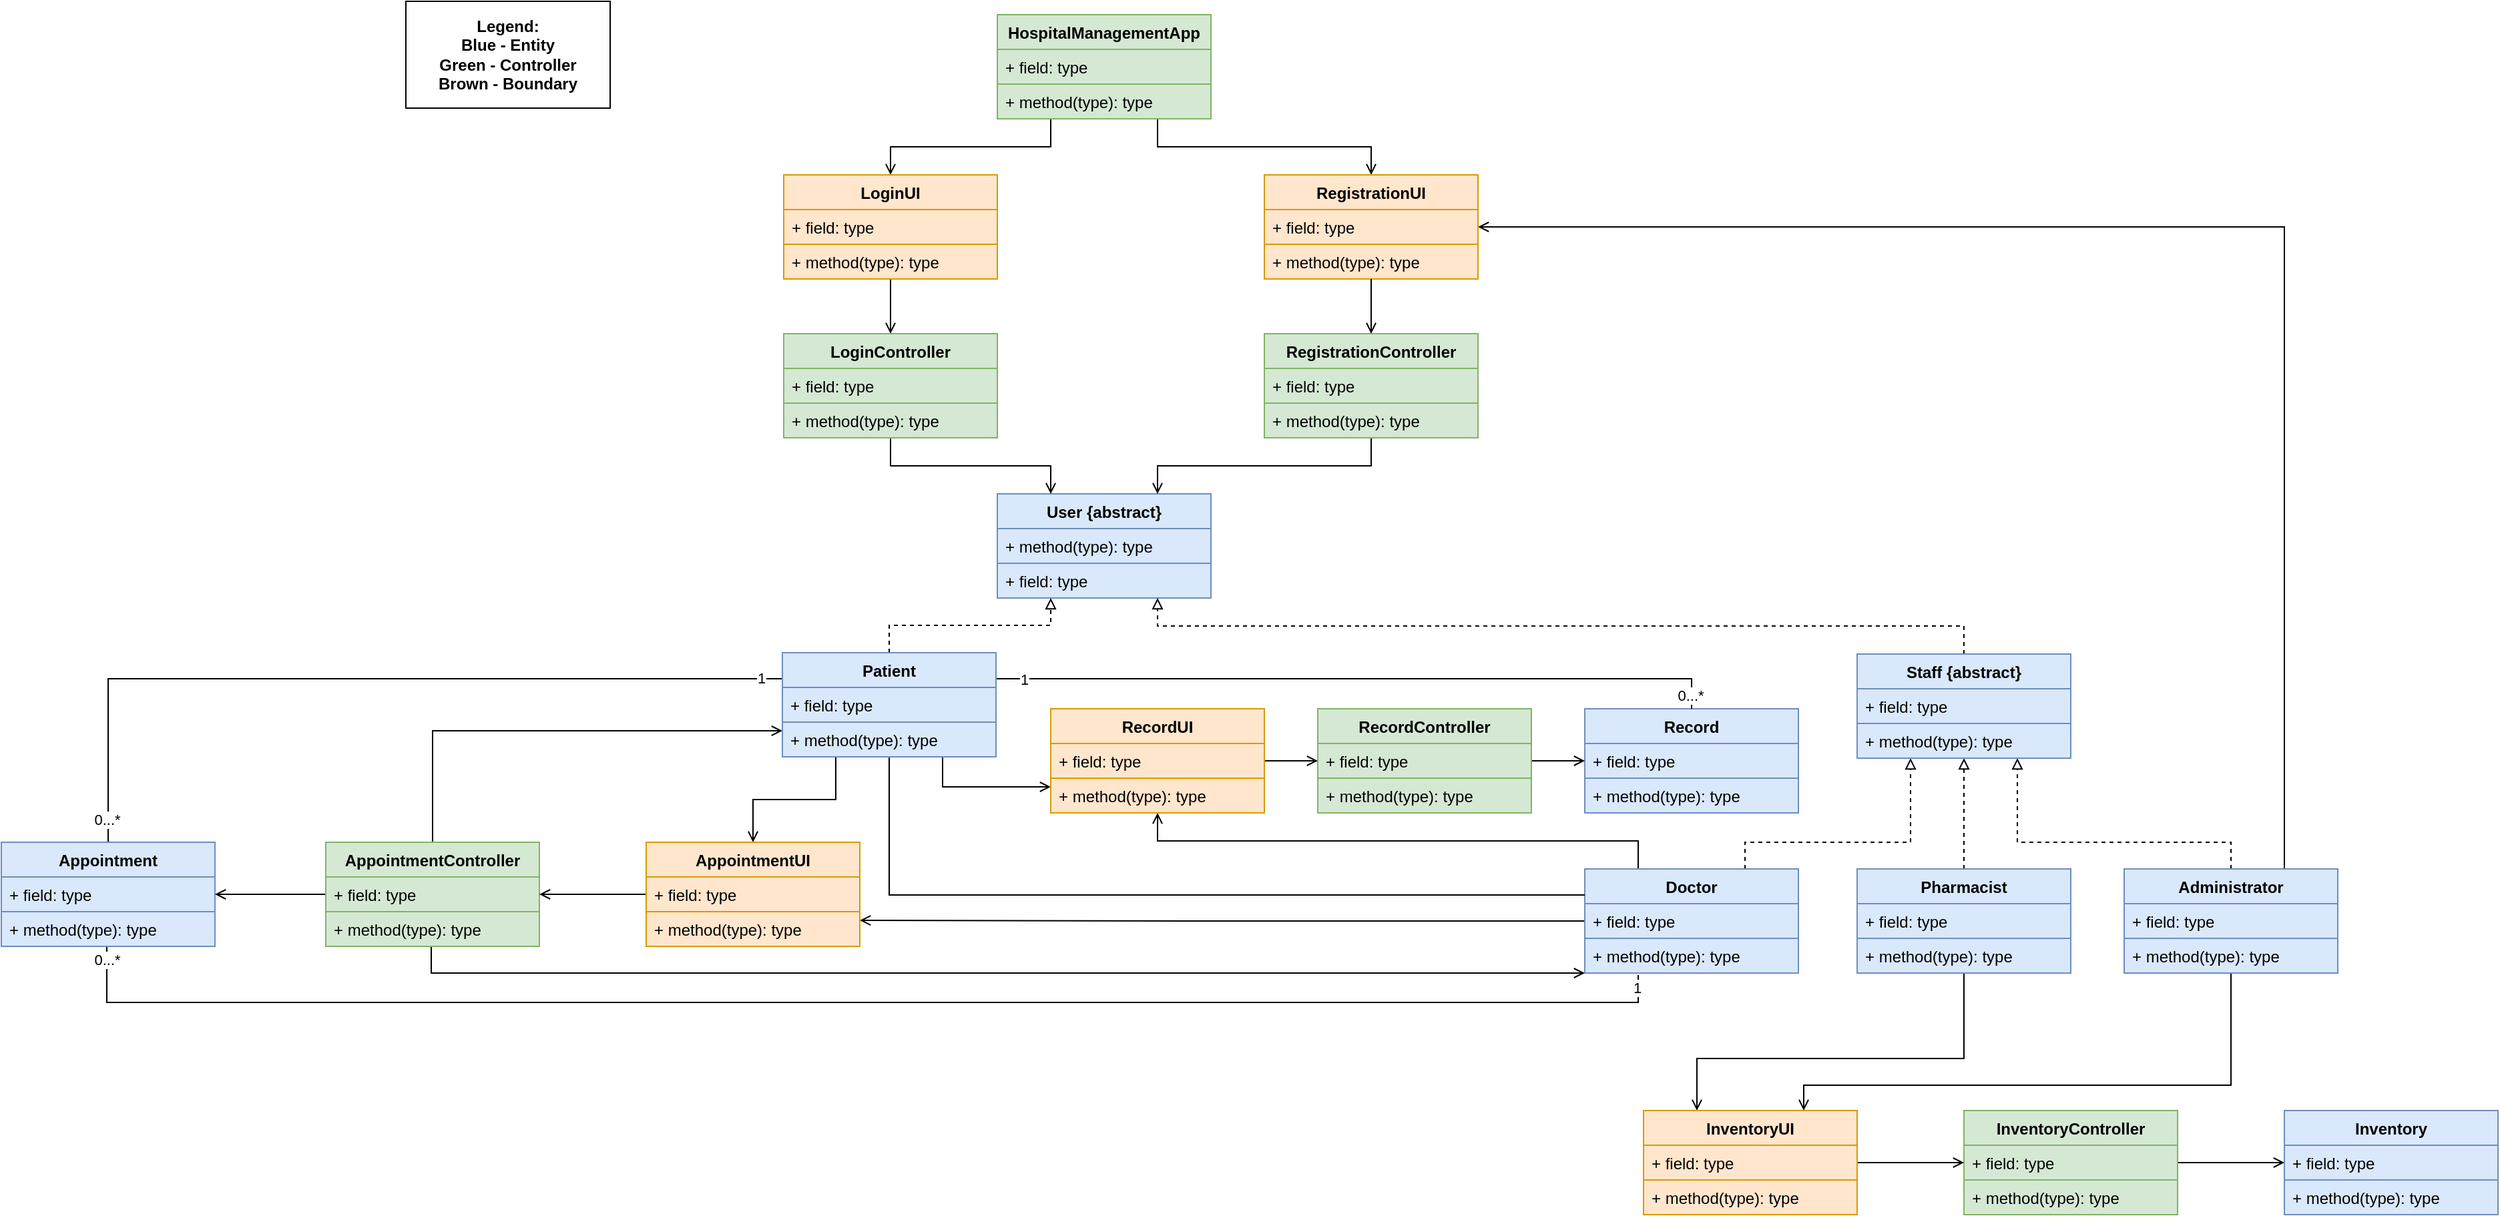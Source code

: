 <mxfile version="24.7.17">
  <diagram name="Jacob_ZuLiang" id="g8clPmLrbBmpjRzIRGoc">
    <mxGraphModel dx="2812" dy="1270" grid="1" gridSize="10" guides="1" tooltips="1" connect="1" arrows="1" fold="1" page="1" pageScale="1" pageWidth="827" pageHeight="1169" math="0" shadow="0">
      <root>
        <mxCell id="0" />
        <mxCell id="1" parent="0" />
        <mxCell id="_AJ4JiznD885puPa3CD7-1" value="Record" style="swimlane;fontStyle=1;align=center;verticalAlign=top;childLayout=stackLayout;horizontal=1;startSize=26;horizontalStack=0;resizeParent=1;resizeParentMax=0;resizeLast=0;collapsible=1;marginBottom=0;whiteSpace=wrap;html=1;fillColor=#dae8fc;strokeColor=#6c8ebf;" parent="1" vertex="1">
          <mxGeometry x="640" y="560" width="160" height="78" as="geometry">
            <mxRectangle x="370" y="590" width="100" height="30" as="alternateBounds" />
          </mxGeometry>
        </mxCell>
        <mxCell id="_AJ4JiznD885puPa3CD7-2" value="+ field: type" style="text;strokeColor=#6c8ebf;fillColor=#dae8fc;align=left;verticalAlign=top;spacingLeft=4;spacingRight=4;overflow=hidden;rotatable=0;points=[[0,0.5],[1,0.5]];portConstraint=eastwest;whiteSpace=wrap;html=1;" parent="_AJ4JiznD885puPa3CD7-1" vertex="1">
          <mxGeometry y="26" width="160" height="26" as="geometry" />
        </mxCell>
        <mxCell id="_AJ4JiznD885puPa3CD7-4" value="+ method(type): type" style="text;strokeColor=#6c8ebf;fillColor=#dae8fc;align=left;verticalAlign=top;spacingLeft=4;spacingRight=4;overflow=hidden;rotatable=0;points=[[0,0.5],[1,0.5]];portConstraint=eastwest;whiteSpace=wrap;html=1;" parent="_AJ4JiznD885puPa3CD7-1" vertex="1">
          <mxGeometry y="52" width="160" height="26" as="geometry" />
        </mxCell>
        <mxCell id="ik-wJn6FVRgoa1kRFcc4-1" value="User {abstract}" style="swimlane;fontStyle=1;align=center;verticalAlign=top;childLayout=stackLayout;horizontal=1;startSize=26;horizontalStack=0;resizeParent=1;resizeParentMax=0;resizeLast=0;collapsible=1;marginBottom=0;whiteSpace=wrap;html=1;fillColor=#dae8fc;strokeColor=#6c8ebf;" vertex="1" parent="1">
          <mxGeometry x="200" y="399" width="160" height="78" as="geometry">
            <mxRectangle x="370" y="590" width="100" height="30" as="alternateBounds" />
          </mxGeometry>
        </mxCell>
        <mxCell id="ik-wJn6FVRgoa1kRFcc4-4" value="+ method(type): type" style="text;strokeColor=#6c8ebf;fillColor=#dae8fc;align=left;verticalAlign=top;spacingLeft=4;spacingRight=4;overflow=hidden;rotatable=0;points=[[0,0.5],[1,0.5]];portConstraint=eastwest;whiteSpace=wrap;html=1;" vertex="1" parent="ik-wJn6FVRgoa1kRFcc4-1">
          <mxGeometry y="26" width="160" height="26" as="geometry" />
        </mxCell>
        <mxCell id="ik-wJn6FVRgoa1kRFcc4-2" value="+ field: type" style="text;strokeColor=#6c8ebf;fillColor=#dae8fc;align=left;verticalAlign=top;spacingLeft=4;spacingRight=4;overflow=hidden;rotatable=0;points=[[0,0.5],[1,0.5]];portConstraint=eastwest;whiteSpace=wrap;html=1;" vertex="1" parent="ik-wJn6FVRgoa1kRFcc4-1">
          <mxGeometry y="52" width="160" height="26" as="geometry" />
        </mxCell>
        <mxCell id="ik-wJn6FVRgoa1kRFcc4-87" style="edgeStyle=orthogonalEdgeStyle;rounded=0;orthogonalLoop=1;jettySize=auto;html=1;exitX=0.5;exitY=0;exitDx=0;exitDy=0;entryX=0;entryY=0.25;entryDx=0;entryDy=0;endArrow=none;endFill=0;" edge="1" parent="1" source="ik-wJn6FVRgoa1kRFcc4-5" target="ik-wJn6FVRgoa1kRFcc4-25">
          <mxGeometry relative="1" as="geometry" />
        </mxCell>
        <mxCell id="ik-wJn6FVRgoa1kRFcc4-122" value="0...*" style="edgeLabel;html=1;align=center;verticalAlign=middle;resizable=0;points=[];" vertex="1" connectable="0" parent="ik-wJn6FVRgoa1kRFcc4-87">
          <mxGeometry x="-0.944" y="1" relative="1" as="geometry">
            <mxPoint as="offset" />
          </mxGeometry>
        </mxCell>
        <mxCell id="ik-wJn6FVRgoa1kRFcc4-124" value="1" style="edgeLabel;html=1;align=center;verticalAlign=middle;resizable=0;points=[];" vertex="1" connectable="0" parent="ik-wJn6FVRgoa1kRFcc4-87">
          <mxGeometry x="0.947" y="1" relative="1" as="geometry">
            <mxPoint as="offset" />
          </mxGeometry>
        </mxCell>
        <mxCell id="ik-wJn6FVRgoa1kRFcc4-88" style="edgeStyle=orthogonalEdgeStyle;rounded=0;orthogonalLoop=1;jettySize=auto;html=1;exitX=0.5;exitY=1;exitDx=0;exitDy=0;entryX=0.25;entryY=1.058;entryDx=0;entryDy=0;endArrow=none;endFill=0;entryPerimeter=0;" edge="1" parent="1" source="ik-wJn6FVRgoa1kRFcc4-5" target="ik-wJn6FVRgoa1kRFcc4-20">
          <mxGeometry relative="1" as="geometry">
            <Array as="points">
              <mxPoint x="-467" y="780" />
              <mxPoint x="680" y="780" />
            </Array>
          </mxGeometry>
        </mxCell>
        <mxCell id="ik-wJn6FVRgoa1kRFcc4-128" value="1" style="edgeLabel;html=1;align=center;verticalAlign=middle;resizable=0;points=[];" vertex="1" connectable="0" parent="ik-wJn6FVRgoa1kRFcc4-88">
          <mxGeometry x="0.984" y="1" relative="1" as="geometry">
            <mxPoint as="offset" />
          </mxGeometry>
        </mxCell>
        <mxCell id="ik-wJn6FVRgoa1kRFcc4-129" value="0...*" style="edgeLabel;html=1;align=center;verticalAlign=middle;resizable=0;points=[];" vertex="1" connectable="0" parent="ik-wJn6FVRgoa1kRFcc4-88">
          <mxGeometry x="-0.983" relative="1" as="geometry">
            <mxPoint as="offset" />
          </mxGeometry>
        </mxCell>
        <mxCell id="ik-wJn6FVRgoa1kRFcc4-5" value="Appointment" style="swimlane;fontStyle=1;align=center;verticalAlign=top;childLayout=stackLayout;horizontal=1;startSize=26;horizontalStack=0;resizeParent=1;resizeParentMax=0;resizeLast=0;collapsible=1;marginBottom=0;whiteSpace=wrap;html=1;fillColor=#dae8fc;strokeColor=#6c8ebf;" vertex="1" parent="1">
          <mxGeometry x="-546" y="660" width="160" height="78" as="geometry">
            <mxRectangle x="370" y="590" width="100" height="30" as="alternateBounds" />
          </mxGeometry>
        </mxCell>
        <mxCell id="ik-wJn6FVRgoa1kRFcc4-6" value="+ field: type" style="text;strokeColor=#6c8ebf;fillColor=#dae8fc;align=left;verticalAlign=top;spacingLeft=4;spacingRight=4;overflow=hidden;rotatable=0;points=[[0,0.5],[1,0.5]];portConstraint=eastwest;whiteSpace=wrap;html=1;" vertex="1" parent="ik-wJn6FVRgoa1kRFcc4-5">
          <mxGeometry y="26" width="160" height="26" as="geometry" />
        </mxCell>
        <mxCell id="ik-wJn6FVRgoa1kRFcc4-8" value="+ method(type): type" style="text;strokeColor=#6c8ebf;fillColor=#dae8fc;align=left;verticalAlign=top;spacingLeft=4;spacingRight=4;overflow=hidden;rotatable=0;points=[[0,0.5],[1,0.5]];portConstraint=eastwest;whiteSpace=wrap;html=1;" vertex="1" parent="ik-wJn6FVRgoa1kRFcc4-5">
          <mxGeometry y="52" width="160" height="26" as="geometry" />
        </mxCell>
        <mxCell id="ik-wJn6FVRgoa1kRFcc4-49" style="edgeStyle=orthogonalEdgeStyle;rounded=0;orthogonalLoop=1;jettySize=auto;html=1;exitX=0.5;exitY=0;exitDx=0;exitDy=0;entryX=0.75;entryY=1;entryDx=0;entryDy=0;endArrow=block;endFill=0;dashed=1;" edge="1" parent="1" source="ik-wJn6FVRgoa1kRFcc4-9" target="ik-wJn6FVRgoa1kRFcc4-21">
          <mxGeometry relative="1" as="geometry">
            <Array as="points">
              <mxPoint x="1124" y="660" />
              <mxPoint x="964" y="660" />
            </Array>
          </mxGeometry>
        </mxCell>
        <mxCell id="ik-wJn6FVRgoa1kRFcc4-104" style="edgeStyle=orthogonalEdgeStyle;rounded=0;orthogonalLoop=1;jettySize=auto;html=1;exitX=0.5;exitY=1;exitDx=0;exitDy=0;entryX=0.75;entryY=0;entryDx=0;entryDy=0;endArrow=open;endFill=0;" edge="1" parent="1" source="ik-wJn6FVRgoa1kRFcc4-9" target="ik-wJn6FVRgoa1kRFcc4-97">
          <mxGeometry relative="1" as="geometry">
            <Array as="points">
              <mxPoint x="1124" y="842" />
              <mxPoint x="804" y="842" />
            </Array>
          </mxGeometry>
        </mxCell>
        <mxCell id="ik-wJn6FVRgoa1kRFcc4-134" style="edgeStyle=orthogonalEdgeStyle;rounded=0;orthogonalLoop=1;jettySize=auto;html=1;exitX=0.75;exitY=0;exitDx=0;exitDy=0;entryX=1;entryY=0.5;entryDx=0;entryDy=0;endArrow=open;endFill=0;" edge="1" parent="1" source="ik-wJn6FVRgoa1kRFcc4-9" target="ik-wJn6FVRgoa1kRFcc4-51">
          <mxGeometry relative="1" as="geometry" />
        </mxCell>
        <mxCell id="ik-wJn6FVRgoa1kRFcc4-9" value="Administrator" style="swimlane;fontStyle=1;align=center;verticalAlign=top;childLayout=stackLayout;horizontal=1;startSize=26;horizontalStack=0;resizeParent=1;resizeParentMax=0;resizeLast=0;collapsible=1;marginBottom=0;whiteSpace=wrap;html=1;fillColor=#dae8fc;strokeColor=#6c8ebf;" vertex="1" parent="1">
          <mxGeometry x="1044" y="680" width="160" height="78" as="geometry">
            <mxRectangle x="370" y="590" width="100" height="30" as="alternateBounds" />
          </mxGeometry>
        </mxCell>
        <mxCell id="ik-wJn6FVRgoa1kRFcc4-10" value="+ field: type" style="text;strokeColor=#6c8ebf;fillColor=#dae8fc;align=left;verticalAlign=top;spacingLeft=4;spacingRight=4;overflow=hidden;rotatable=0;points=[[0,0.5],[1,0.5]];portConstraint=eastwest;whiteSpace=wrap;html=1;" vertex="1" parent="ik-wJn6FVRgoa1kRFcc4-9">
          <mxGeometry y="26" width="160" height="26" as="geometry" />
        </mxCell>
        <mxCell id="ik-wJn6FVRgoa1kRFcc4-12" value="+ method(type): type" style="text;strokeColor=#6c8ebf;fillColor=#dae8fc;align=left;verticalAlign=top;spacingLeft=4;spacingRight=4;overflow=hidden;rotatable=0;points=[[0,0.5],[1,0.5]];portConstraint=eastwest;whiteSpace=wrap;html=1;" vertex="1" parent="ik-wJn6FVRgoa1kRFcc4-9">
          <mxGeometry y="52" width="160" height="26" as="geometry" />
        </mxCell>
        <mxCell id="ik-wJn6FVRgoa1kRFcc4-47" style="edgeStyle=orthogonalEdgeStyle;rounded=0;orthogonalLoop=1;jettySize=auto;html=1;entryX=0.5;entryY=1;entryDx=0;entryDy=0;endArrow=block;endFill=0;dashed=1;" edge="1" parent="1" source="ik-wJn6FVRgoa1kRFcc4-13" target="ik-wJn6FVRgoa1kRFcc4-21">
          <mxGeometry relative="1" as="geometry" />
        </mxCell>
        <mxCell id="ik-wJn6FVRgoa1kRFcc4-103" style="edgeStyle=orthogonalEdgeStyle;rounded=0;orthogonalLoop=1;jettySize=auto;html=1;exitX=0.5;exitY=1;exitDx=0;exitDy=0;entryX=0.25;entryY=0;entryDx=0;entryDy=0;endArrow=open;endFill=0;" edge="1" parent="1" source="ik-wJn6FVRgoa1kRFcc4-13" target="ik-wJn6FVRgoa1kRFcc4-97">
          <mxGeometry relative="1" as="geometry">
            <Array as="points">
              <mxPoint x="924" y="822" />
              <mxPoint x="724" y="822" />
            </Array>
          </mxGeometry>
        </mxCell>
        <mxCell id="ik-wJn6FVRgoa1kRFcc4-13" value="Pharmacist" style="swimlane;fontStyle=1;align=center;verticalAlign=top;childLayout=stackLayout;horizontal=1;startSize=26;horizontalStack=0;resizeParent=1;resizeParentMax=0;resizeLast=0;collapsible=1;marginBottom=0;whiteSpace=wrap;html=1;fillColor=#dae8fc;strokeColor=#6c8ebf;" vertex="1" parent="1">
          <mxGeometry x="844" y="680" width="160" height="78" as="geometry">
            <mxRectangle x="370" y="590" width="100" height="30" as="alternateBounds" />
          </mxGeometry>
        </mxCell>
        <mxCell id="ik-wJn6FVRgoa1kRFcc4-14" value="+ field: type" style="text;strokeColor=#6c8ebf;fillColor=#dae8fc;align=left;verticalAlign=top;spacingLeft=4;spacingRight=4;overflow=hidden;rotatable=0;points=[[0,0.5],[1,0.5]];portConstraint=eastwest;whiteSpace=wrap;html=1;" vertex="1" parent="ik-wJn6FVRgoa1kRFcc4-13">
          <mxGeometry y="26" width="160" height="26" as="geometry" />
        </mxCell>
        <mxCell id="ik-wJn6FVRgoa1kRFcc4-16" value="+ method(type): type" style="text;strokeColor=#6c8ebf;fillColor=#dae8fc;align=left;verticalAlign=top;spacingLeft=4;spacingRight=4;overflow=hidden;rotatable=0;points=[[0,0.5],[1,0.5]];portConstraint=eastwest;whiteSpace=wrap;html=1;" vertex="1" parent="ik-wJn6FVRgoa1kRFcc4-13">
          <mxGeometry y="52" width="160" height="26" as="geometry" />
        </mxCell>
        <mxCell id="ik-wJn6FVRgoa1kRFcc4-46" style="edgeStyle=orthogonalEdgeStyle;rounded=0;orthogonalLoop=1;jettySize=auto;html=1;exitX=0.75;exitY=0;exitDx=0;exitDy=0;entryX=0.25;entryY=1;entryDx=0;entryDy=0;endArrow=block;endFill=0;dashed=1;" edge="1" parent="1" source="ik-wJn6FVRgoa1kRFcc4-17" target="ik-wJn6FVRgoa1kRFcc4-21">
          <mxGeometry relative="1" as="geometry">
            <Array as="points">
              <mxPoint x="760" y="660" />
              <mxPoint x="884" y="660" />
            </Array>
          </mxGeometry>
        </mxCell>
        <mxCell id="ik-wJn6FVRgoa1kRFcc4-90" style="edgeStyle=orthogonalEdgeStyle;rounded=0;orthogonalLoop=1;jettySize=auto;html=1;exitX=0;exitY=0.5;exitDx=0;exitDy=0;entryX=1;entryY=0.75;entryDx=0;entryDy=0;endArrow=open;endFill=0;" edge="1" parent="1" source="ik-wJn6FVRgoa1kRFcc4-17" target="ik-wJn6FVRgoa1kRFcc4-82">
          <mxGeometry relative="1" as="geometry" />
        </mxCell>
        <mxCell id="ik-wJn6FVRgoa1kRFcc4-116" style="edgeStyle=orthogonalEdgeStyle;rounded=0;orthogonalLoop=1;jettySize=auto;html=1;exitX=0.25;exitY=0;exitDx=0;exitDy=0;entryX=0.5;entryY=1;entryDx=0;entryDy=0;endArrow=open;endFill=0;" edge="1" parent="1" source="ik-wJn6FVRgoa1kRFcc4-17" target="ik-wJn6FVRgoa1kRFcc4-109">
          <mxGeometry relative="1" as="geometry" />
        </mxCell>
        <mxCell id="ik-wJn6FVRgoa1kRFcc4-17" value="Doctor" style="swimlane;fontStyle=1;align=center;verticalAlign=top;childLayout=stackLayout;horizontal=1;startSize=26;horizontalStack=0;resizeParent=1;resizeParentMax=0;resizeLast=0;collapsible=1;marginBottom=0;whiteSpace=wrap;html=1;fillColor=#dae8fc;strokeColor=#6c8ebf;" vertex="1" parent="1">
          <mxGeometry x="640" y="680" width="160" height="78" as="geometry">
            <mxRectangle x="370" y="590" width="100" height="30" as="alternateBounds" />
          </mxGeometry>
        </mxCell>
        <mxCell id="ik-wJn6FVRgoa1kRFcc4-18" value="+ field: type" style="text;strokeColor=#6c8ebf;fillColor=#dae8fc;align=left;verticalAlign=top;spacingLeft=4;spacingRight=4;overflow=hidden;rotatable=0;points=[[0,0.5],[1,0.5]];portConstraint=eastwest;whiteSpace=wrap;html=1;" vertex="1" parent="ik-wJn6FVRgoa1kRFcc4-17">
          <mxGeometry y="26" width="160" height="26" as="geometry" />
        </mxCell>
        <mxCell id="ik-wJn6FVRgoa1kRFcc4-20" value="+ method(type): type" style="text;strokeColor=#6c8ebf;fillColor=#dae8fc;align=left;verticalAlign=top;spacingLeft=4;spacingRight=4;overflow=hidden;rotatable=0;points=[[0,0.5],[1,0.5]];portConstraint=eastwest;whiteSpace=wrap;html=1;" vertex="1" parent="ik-wJn6FVRgoa1kRFcc4-17">
          <mxGeometry y="52" width="160" height="26" as="geometry" />
        </mxCell>
        <mxCell id="ik-wJn6FVRgoa1kRFcc4-45" style="edgeStyle=orthogonalEdgeStyle;rounded=0;orthogonalLoop=1;jettySize=auto;html=1;exitX=0.5;exitY=0;exitDx=0;exitDy=0;entryX=0.75;entryY=1;entryDx=0;entryDy=0;endArrow=block;endFill=0;dashed=1;" edge="1" parent="1" source="ik-wJn6FVRgoa1kRFcc4-21" target="ik-wJn6FVRgoa1kRFcc4-1">
          <mxGeometry relative="1" as="geometry" />
        </mxCell>
        <mxCell id="ik-wJn6FVRgoa1kRFcc4-21" value="Staff {abstract}" style="swimlane;fontStyle=1;align=center;verticalAlign=top;childLayout=stackLayout;horizontal=1;startSize=26;horizontalStack=0;resizeParent=1;resizeParentMax=0;resizeLast=0;collapsible=1;marginBottom=0;whiteSpace=wrap;html=1;fillColor=#dae8fc;strokeColor=#6c8ebf;" vertex="1" parent="1">
          <mxGeometry x="844" y="519" width="160" height="78" as="geometry">
            <mxRectangle x="370" y="590" width="100" height="30" as="alternateBounds" />
          </mxGeometry>
        </mxCell>
        <mxCell id="ik-wJn6FVRgoa1kRFcc4-22" value="+ field: type" style="text;strokeColor=#6c8ebf;fillColor=#dae8fc;align=left;verticalAlign=top;spacingLeft=4;spacingRight=4;overflow=hidden;rotatable=0;points=[[0,0.5],[1,0.5]];portConstraint=eastwest;whiteSpace=wrap;html=1;" vertex="1" parent="ik-wJn6FVRgoa1kRFcc4-21">
          <mxGeometry y="26" width="160" height="26" as="geometry" />
        </mxCell>
        <mxCell id="ik-wJn6FVRgoa1kRFcc4-24" value="+ method(type): type" style="text;strokeColor=#6c8ebf;fillColor=#dae8fc;align=left;verticalAlign=top;spacingLeft=4;spacingRight=4;overflow=hidden;rotatable=0;points=[[0,0.5],[1,0.5]];portConstraint=eastwest;whiteSpace=wrap;html=1;" vertex="1" parent="ik-wJn6FVRgoa1kRFcc4-21">
          <mxGeometry y="52" width="160" height="26" as="geometry" />
        </mxCell>
        <mxCell id="ik-wJn6FVRgoa1kRFcc4-44" style="edgeStyle=orthogonalEdgeStyle;rounded=0;orthogonalLoop=1;jettySize=auto;html=1;exitX=0.5;exitY=0;exitDx=0;exitDy=0;entryX=0.25;entryY=1;entryDx=0;entryDy=0;endArrow=block;endFill=0;dashed=1;" edge="1" parent="1" source="ik-wJn6FVRgoa1kRFcc4-25" target="ik-wJn6FVRgoa1kRFcc4-1">
          <mxGeometry relative="1" as="geometry" />
        </mxCell>
        <mxCell id="ik-wJn6FVRgoa1kRFcc4-89" style="edgeStyle=orthogonalEdgeStyle;rounded=0;orthogonalLoop=1;jettySize=auto;html=1;exitX=0.25;exitY=1;exitDx=0;exitDy=0;entryX=0.5;entryY=0;entryDx=0;entryDy=0;endArrow=open;endFill=0;" edge="1" parent="1" source="ik-wJn6FVRgoa1kRFcc4-25" target="ik-wJn6FVRgoa1kRFcc4-82">
          <mxGeometry relative="1" as="geometry" />
        </mxCell>
        <mxCell id="ik-wJn6FVRgoa1kRFcc4-114" style="edgeStyle=orthogonalEdgeStyle;rounded=0;orthogonalLoop=1;jettySize=auto;html=1;entryX=0;entryY=0.25;entryDx=0;entryDy=0;endArrow=none;endFill=0;" edge="1" parent="1" source="ik-wJn6FVRgoa1kRFcc4-25" target="ik-wJn6FVRgoa1kRFcc4-17">
          <mxGeometry relative="1" as="geometry">
            <Array as="points">
              <mxPoint x="119" y="699" />
            </Array>
          </mxGeometry>
        </mxCell>
        <mxCell id="ik-wJn6FVRgoa1kRFcc4-115" style="edgeStyle=orthogonalEdgeStyle;rounded=0;orthogonalLoop=1;jettySize=auto;html=1;exitX=0.75;exitY=1;exitDx=0;exitDy=0;entryX=0;entryY=0.75;entryDx=0;entryDy=0;endArrow=open;endFill=0;" edge="1" parent="1" source="ik-wJn6FVRgoa1kRFcc4-25" target="ik-wJn6FVRgoa1kRFcc4-109">
          <mxGeometry relative="1" as="geometry" />
        </mxCell>
        <mxCell id="ik-wJn6FVRgoa1kRFcc4-120" style="edgeStyle=orthogonalEdgeStyle;rounded=0;orthogonalLoop=1;jettySize=auto;html=1;exitX=1;exitY=0.25;exitDx=0;exitDy=0;entryX=0.5;entryY=0;entryDx=0;entryDy=0;endArrow=none;endFill=0;" edge="1" parent="1" source="ik-wJn6FVRgoa1kRFcc4-25" target="_AJ4JiznD885puPa3CD7-1">
          <mxGeometry relative="1" as="geometry" />
        </mxCell>
        <mxCell id="ik-wJn6FVRgoa1kRFcc4-126" value="0...*" style="edgeLabel;html=1;align=center;verticalAlign=middle;resizable=0;points=[];" vertex="1" connectable="0" parent="ik-wJn6FVRgoa1kRFcc4-120">
          <mxGeometry x="0.962" y="-1" relative="1" as="geometry">
            <mxPoint as="offset" />
          </mxGeometry>
        </mxCell>
        <mxCell id="ik-wJn6FVRgoa1kRFcc4-130" value="1" style="edgeLabel;html=1;align=center;verticalAlign=middle;resizable=0;points=[];" vertex="1" connectable="0" parent="ik-wJn6FVRgoa1kRFcc4-120">
          <mxGeometry x="-0.924" relative="1" as="geometry">
            <mxPoint as="offset" />
          </mxGeometry>
        </mxCell>
        <mxCell id="ik-wJn6FVRgoa1kRFcc4-25" value="Patient" style="swimlane;fontStyle=1;align=center;verticalAlign=top;childLayout=stackLayout;horizontal=1;startSize=26;horizontalStack=0;resizeParent=1;resizeParentMax=0;resizeLast=0;collapsible=1;marginBottom=0;whiteSpace=wrap;html=1;fillColor=#dae8fc;strokeColor=#6c8ebf;" vertex="1" parent="1">
          <mxGeometry x="39" y="518" width="160" height="78" as="geometry">
            <mxRectangle x="370" y="590" width="100" height="30" as="alternateBounds" />
          </mxGeometry>
        </mxCell>
        <mxCell id="ik-wJn6FVRgoa1kRFcc4-26" value="+ field: type" style="text;strokeColor=#6c8ebf;fillColor=#dae8fc;align=left;verticalAlign=top;spacingLeft=4;spacingRight=4;overflow=hidden;rotatable=0;points=[[0,0.5],[1,0.5]];portConstraint=eastwest;whiteSpace=wrap;html=1;" vertex="1" parent="ik-wJn6FVRgoa1kRFcc4-25">
          <mxGeometry y="26" width="160" height="26" as="geometry" />
        </mxCell>
        <mxCell id="ik-wJn6FVRgoa1kRFcc4-28" value="+ method(type): type" style="text;strokeColor=#6c8ebf;fillColor=#dae8fc;align=left;verticalAlign=top;spacingLeft=4;spacingRight=4;overflow=hidden;rotatable=0;points=[[0,0.5],[1,0.5]];portConstraint=eastwest;whiteSpace=wrap;html=1;" vertex="1" parent="ik-wJn6FVRgoa1kRFcc4-25">
          <mxGeometry y="52" width="160" height="26" as="geometry" />
        </mxCell>
        <mxCell id="ik-wJn6FVRgoa1kRFcc4-132" style="edgeStyle=orthogonalEdgeStyle;rounded=0;orthogonalLoop=1;jettySize=auto;html=1;exitX=0.75;exitY=1;exitDx=0;exitDy=0;entryX=0.5;entryY=0;entryDx=0;entryDy=0;endArrow=open;endFill=0;" edge="1" parent="1" source="ik-wJn6FVRgoa1kRFcc4-29" target="ik-wJn6FVRgoa1kRFcc4-50">
          <mxGeometry relative="1" as="geometry" />
        </mxCell>
        <mxCell id="ik-wJn6FVRgoa1kRFcc4-133" style="edgeStyle=orthogonalEdgeStyle;rounded=0;orthogonalLoop=1;jettySize=auto;html=1;exitX=0.25;exitY=1;exitDx=0;exitDy=0;endArrow=open;endFill=0;" edge="1" parent="1" source="ik-wJn6FVRgoa1kRFcc4-29" target="ik-wJn6FVRgoa1kRFcc4-37">
          <mxGeometry relative="1" as="geometry" />
        </mxCell>
        <mxCell id="ik-wJn6FVRgoa1kRFcc4-29" value="HospitalManagementApp" style="swimlane;fontStyle=1;align=center;verticalAlign=top;childLayout=stackLayout;horizontal=1;startSize=26;horizontalStack=0;resizeParent=1;resizeParentMax=0;resizeLast=0;collapsible=1;marginBottom=0;whiteSpace=wrap;html=1;fillColor=#d5e8d4;strokeColor=#82b366;" vertex="1" parent="1">
          <mxGeometry x="200" y="40" width="160" height="78" as="geometry">
            <mxRectangle x="370" y="590" width="100" height="30" as="alternateBounds" />
          </mxGeometry>
        </mxCell>
        <mxCell id="ik-wJn6FVRgoa1kRFcc4-30" value="+ field: type" style="text;align=left;verticalAlign=top;spacingLeft=4;spacingRight=4;overflow=hidden;rotatable=0;points=[[0,0.5],[1,0.5]];portConstraint=eastwest;whiteSpace=wrap;html=1;fillColor=#d5e8d4;strokeColor=#82b366;" vertex="1" parent="ik-wJn6FVRgoa1kRFcc4-29">
          <mxGeometry y="26" width="160" height="26" as="geometry" />
        </mxCell>
        <mxCell id="ik-wJn6FVRgoa1kRFcc4-32" value="+ method(type): type" style="text;align=left;verticalAlign=top;spacingLeft=4;spacingRight=4;overflow=hidden;rotatable=0;points=[[0,0.5],[1,0.5]];portConstraint=eastwest;whiteSpace=wrap;html=1;fillColor=#d5e8d4;strokeColor=#82b366;" vertex="1" parent="ik-wJn6FVRgoa1kRFcc4-29">
          <mxGeometry y="52" width="160" height="26" as="geometry" />
        </mxCell>
        <mxCell id="ik-wJn6FVRgoa1kRFcc4-33" value="Inventory" style="swimlane;fontStyle=1;align=center;verticalAlign=top;childLayout=stackLayout;horizontal=1;startSize=26;horizontalStack=0;resizeParent=1;resizeParentMax=0;resizeLast=0;collapsible=1;marginBottom=0;whiteSpace=wrap;html=1;fillColor=#dae8fc;strokeColor=#6c8ebf;" vertex="1" parent="1">
          <mxGeometry x="1164" y="861" width="160" height="78" as="geometry">
            <mxRectangle x="370" y="590" width="100" height="30" as="alternateBounds" />
          </mxGeometry>
        </mxCell>
        <mxCell id="ik-wJn6FVRgoa1kRFcc4-34" value="+ field: type" style="text;strokeColor=#6c8ebf;fillColor=#dae8fc;align=left;verticalAlign=top;spacingLeft=4;spacingRight=4;overflow=hidden;rotatable=0;points=[[0,0.5],[1,0.5]];portConstraint=eastwest;whiteSpace=wrap;html=1;" vertex="1" parent="ik-wJn6FVRgoa1kRFcc4-33">
          <mxGeometry y="26" width="160" height="26" as="geometry" />
        </mxCell>
        <mxCell id="ik-wJn6FVRgoa1kRFcc4-35" value="+ method(type): type" style="text;strokeColor=#6c8ebf;fillColor=#dae8fc;align=left;verticalAlign=top;spacingLeft=4;spacingRight=4;overflow=hidden;rotatable=0;points=[[0,0.5],[1,0.5]];portConstraint=eastwest;whiteSpace=wrap;html=1;" vertex="1" parent="ik-wJn6FVRgoa1kRFcc4-33">
          <mxGeometry y="52" width="160" height="26" as="geometry" />
        </mxCell>
        <mxCell id="ik-wJn6FVRgoa1kRFcc4-36" value="Legend:&lt;div&gt;Blue - Entity&lt;/div&gt;&lt;div&gt;Green - Controller&lt;/div&gt;&lt;div&gt;Brown - Boundary&lt;/div&gt;" style="html=1;whiteSpace=wrap;movable=1;resizable=1;rotatable=1;deletable=1;editable=1;locked=0;connectable=1;fontStyle=1" vertex="1" parent="1">
          <mxGeometry x="-243" y="30" width="153" height="80" as="geometry" />
        </mxCell>
        <mxCell id="ik-wJn6FVRgoa1kRFcc4-73" style="edgeStyle=orthogonalEdgeStyle;rounded=0;orthogonalLoop=1;jettySize=auto;html=1;exitX=0.5;exitY=1;exitDx=0;exitDy=0;endArrow=open;endFill=0;" edge="1" parent="1" source="ik-wJn6FVRgoa1kRFcc4-37" target="ik-wJn6FVRgoa1kRFcc4-53">
          <mxGeometry relative="1" as="geometry" />
        </mxCell>
        <mxCell id="ik-wJn6FVRgoa1kRFcc4-37" value="LoginUI" style="swimlane;fontStyle=1;align=center;verticalAlign=top;childLayout=stackLayout;horizontal=1;startSize=26;horizontalStack=0;resizeParent=1;resizeParentMax=0;resizeLast=0;collapsible=1;marginBottom=0;whiteSpace=wrap;html=1;fillColor=#ffe6cc;strokeColor=#d79b00;" vertex="1" parent="1">
          <mxGeometry x="40" y="160" width="160" height="78" as="geometry">
            <mxRectangle x="370" y="590" width="100" height="30" as="alternateBounds" />
          </mxGeometry>
        </mxCell>
        <mxCell id="ik-wJn6FVRgoa1kRFcc4-38" value="+ field: type" style="text;strokeColor=#d79b00;fillColor=#ffe6cc;align=left;verticalAlign=top;spacingLeft=4;spacingRight=4;overflow=hidden;rotatable=0;points=[[0,0.5],[1,0.5]];portConstraint=eastwest;whiteSpace=wrap;html=1;" vertex="1" parent="ik-wJn6FVRgoa1kRFcc4-37">
          <mxGeometry y="26" width="160" height="26" as="geometry" />
        </mxCell>
        <mxCell id="ik-wJn6FVRgoa1kRFcc4-39" value="+ method(type): type" style="text;strokeColor=#d79b00;fillColor=#ffe6cc;align=left;verticalAlign=top;spacingLeft=4;spacingRight=4;overflow=hidden;rotatable=0;points=[[0,0.5],[1,0.5]];portConstraint=eastwest;whiteSpace=wrap;html=1;" vertex="1" parent="ik-wJn6FVRgoa1kRFcc4-37">
          <mxGeometry y="52" width="160" height="26" as="geometry" />
        </mxCell>
        <mxCell id="ik-wJn6FVRgoa1kRFcc4-50" value="RegistrationUI" style="swimlane;fontStyle=1;align=center;verticalAlign=top;childLayout=stackLayout;horizontal=1;startSize=26;horizontalStack=0;resizeParent=1;resizeParentMax=0;resizeLast=0;collapsible=1;marginBottom=0;whiteSpace=wrap;html=1;fillColor=#ffe6cc;strokeColor=#d79b00;" vertex="1" parent="1">
          <mxGeometry x="400" y="160" width="160" height="78" as="geometry">
            <mxRectangle x="370" y="590" width="100" height="30" as="alternateBounds" />
          </mxGeometry>
        </mxCell>
        <mxCell id="ik-wJn6FVRgoa1kRFcc4-51" value="+ field: type" style="text;strokeColor=#d79b00;fillColor=#ffe6cc;align=left;verticalAlign=top;spacingLeft=4;spacingRight=4;overflow=hidden;rotatable=0;points=[[0,0.5],[1,0.5]];portConstraint=eastwest;whiteSpace=wrap;html=1;" vertex="1" parent="ik-wJn6FVRgoa1kRFcc4-50">
          <mxGeometry y="26" width="160" height="26" as="geometry" />
        </mxCell>
        <mxCell id="ik-wJn6FVRgoa1kRFcc4-52" value="+ method(type): type" style="text;strokeColor=#d79b00;fillColor=#ffe6cc;align=left;verticalAlign=top;spacingLeft=4;spacingRight=4;overflow=hidden;rotatable=0;points=[[0,0.5],[1,0.5]];portConstraint=eastwest;whiteSpace=wrap;html=1;" vertex="1" parent="ik-wJn6FVRgoa1kRFcc4-50">
          <mxGeometry y="52" width="160" height="26" as="geometry" />
        </mxCell>
        <mxCell id="ik-wJn6FVRgoa1kRFcc4-71" style="edgeStyle=orthogonalEdgeStyle;rounded=0;orthogonalLoop=1;jettySize=auto;html=1;exitX=0.5;exitY=1;exitDx=0;exitDy=0;entryX=0.25;entryY=0;entryDx=0;entryDy=0;endArrow=open;endFill=0;" edge="1" parent="1" source="ik-wJn6FVRgoa1kRFcc4-53" target="ik-wJn6FVRgoa1kRFcc4-1">
          <mxGeometry relative="1" as="geometry" />
        </mxCell>
        <mxCell id="ik-wJn6FVRgoa1kRFcc4-53" value="LoginController" style="swimlane;fontStyle=1;align=center;verticalAlign=top;childLayout=stackLayout;horizontal=1;startSize=26;horizontalStack=0;resizeParent=1;resizeParentMax=0;resizeLast=0;collapsible=1;marginBottom=0;whiteSpace=wrap;html=1;fillColor=#d5e8d4;strokeColor=#82b366;" vertex="1" parent="1">
          <mxGeometry x="40" y="279" width="160" height="78" as="geometry">
            <mxRectangle x="370" y="590" width="100" height="30" as="alternateBounds" />
          </mxGeometry>
        </mxCell>
        <mxCell id="ik-wJn6FVRgoa1kRFcc4-54" value="+ field: type" style="text;strokeColor=#82b366;fillColor=#d5e8d4;align=left;verticalAlign=top;spacingLeft=4;spacingRight=4;overflow=hidden;rotatable=0;points=[[0,0.5],[1,0.5]];portConstraint=eastwest;whiteSpace=wrap;html=1;" vertex="1" parent="ik-wJn6FVRgoa1kRFcc4-53">
          <mxGeometry y="26" width="160" height="26" as="geometry" />
        </mxCell>
        <mxCell id="ik-wJn6FVRgoa1kRFcc4-55" value="+ method(type): type" style="text;strokeColor=#82b366;fillColor=#d5e8d4;align=left;verticalAlign=top;spacingLeft=4;spacingRight=4;overflow=hidden;rotatable=0;points=[[0,0.5],[1,0.5]];portConstraint=eastwest;whiteSpace=wrap;html=1;" vertex="1" parent="ik-wJn6FVRgoa1kRFcc4-53">
          <mxGeometry y="52" width="160" height="26" as="geometry" />
        </mxCell>
        <mxCell id="ik-wJn6FVRgoa1kRFcc4-131" style="edgeStyle=orthogonalEdgeStyle;rounded=0;orthogonalLoop=1;jettySize=auto;html=1;exitX=0.5;exitY=1;exitDx=0;exitDy=0;entryX=0.75;entryY=0;entryDx=0;entryDy=0;endArrow=open;endFill=0;" edge="1" parent="1" source="ik-wJn6FVRgoa1kRFcc4-56" target="ik-wJn6FVRgoa1kRFcc4-1">
          <mxGeometry relative="1" as="geometry" />
        </mxCell>
        <mxCell id="ik-wJn6FVRgoa1kRFcc4-56" value="RegistrationController" style="swimlane;fontStyle=1;align=center;verticalAlign=top;childLayout=stackLayout;horizontal=1;startSize=26;horizontalStack=0;resizeParent=1;resizeParentMax=0;resizeLast=0;collapsible=1;marginBottom=0;whiteSpace=wrap;html=1;fillColor=#d5e8d4;strokeColor=#82b366;" vertex="1" parent="1">
          <mxGeometry x="400" y="279" width="160" height="78" as="geometry">
            <mxRectangle x="370" y="590" width="100" height="30" as="alternateBounds" />
          </mxGeometry>
        </mxCell>
        <mxCell id="ik-wJn6FVRgoa1kRFcc4-57" value="+ field: type" style="text;strokeColor=#82b366;fillColor=#d5e8d4;align=left;verticalAlign=top;spacingLeft=4;spacingRight=4;overflow=hidden;rotatable=0;points=[[0,0.5],[1,0.5]];portConstraint=eastwest;whiteSpace=wrap;html=1;" vertex="1" parent="ik-wJn6FVRgoa1kRFcc4-56">
          <mxGeometry y="26" width="160" height="26" as="geometry" />
        </mxCell>
        <mxCell id="ik-wJn6FVRgoa1kRFcc4-58" value="+ method(type): type" style="text;strokeColor=#82b366;fillColor=#d5e8d4;align=left;verticalAlign=top;spacingLeft=4;spacingRight=4;overflow=hidden;rotatable=0;points=[[0,0.5],[1,0.5]];portConstraint=eastwest;whiteSpace=wrap;html=1;" vertex="1" parent="ik-wJn6FVRgoa1kRFcc4-56">
          <mxGeometry y="52" width="160" height="26" as="geometry" />
        </mxCell>
        <mxCell id="ik-wJn6FVRgoa1kRFcc4-72" style="edgeStyle=orthogonalEdgeStyle;rounded=0;orthogonalLoop=1;jettySize=auto;html=1;exitX=0.5;exitY=1;exitDx=0;exitDy=0;entryX=0.5;entryY=0;entryDx=0;entryDy=0;endArrow=open;endFill=0;" edge="1" parent="1" source="ik-wJn6FVRgoa1kRFcc4-50" target="ik-wJn6FVRgoa1kRFcc4-56">
          <mxGeometry relative="1" as="geometry" />
        </mxCell>
        <mxCell id="ik-wJn6FVRgoa1kRFcc4-86" style="edgeStyle=orthogonalEdgeStyle;rounded=0;orthogonalLoop=1;jettySize=auto;html=1;exitX=0;exitY=0.5;exitDx=0;exitDy=0;entryX=1;entryY=0.5;entryDx=0;entryDy=0;endArrow=open;endFill=0;" edge="1" parent="1" source="ik-wJn6FVRgoa1kRFcc4-79" target="ik-wJn6FVRgoa1kRFcc4-5">
          <mxGeometry relative="1" as="geometry" />
        </mxCell>
        <mxCell id="ik-wJn6FVRgoa1kRFcc4-91" style="edgeStyle=orthogonalEdgeStyle;rounded=0;orthogonalLoop=1;jettySize=auto;html=1;exitX=0.5;exitY=0;exitDx=0;exitDy=0;entryX=0;entryY=0.75;entryDx=0;entryDy=0;endArrow=open;endFill=0;" edge="1" parent="1" source="ik-wJn6FVRgoa1kRFcc4-79" target="ik-wJn6FVRgoa1kRFcc4-25">
          <mxGeometry relative="1" as="geometry" />
        </mxCell>
        <mxCell id="ik-wJn6FVRgoa1kRFcc4-92" style="edgeStyle=orthogonalEdgeStyle;rounded=0;orthogonalLoop=1;jettySize=auto;html=1;endArrow=open;endFill=0;entryX=0;entryY=1;entryDx=0;entryDy=0;exitX=0.5;exitY=1;exitDx=0;exitDy=0;" edge="1" parent="1" source="ik-wJn6FVRgoa1kRFcc4-79" target="ik-wJn6FVRgoa1kRFcc4-17">
          <mxGeometry relative="1" as="geometry">
            <mxPoint x="-240" y="790" as="sourcePoint" />
            <mxPoint x="624" y="810.0" as="targetPoint" />
            <Array as="points">
              <mxPoint x="-224" y="758" />
            </Array>
          </mxGeometry>
        </mxCell>
        <mxCell id="ik-wJn6FVRgoa1kRFcc4-79" value="AppointmentController" style="swimlane;fontStyle=1;align=center;verticalAlign=top;childLayout=stackLayout;horizontal=1;startSize=26;horizontalStack=0;resizeParent=1;resizeParentMax=0;resizeLast=0;collapsible=1;marginBottom=0;whiteSpace=wrap;html=1;fillColor=#d5e8d4;strokeColor=#82b366;" vertex="1" parent="1">
          <mxGeometry x="-303" y="660" width="160" height="78" as="geometry">
            <mxRectangle x="370" y="590" width="100" height="30" as="alternateBounds" />
          </mxGeometry>
        </mxCell>
        <mxCell id="ik-wJn6FVRgoa1kRFcc4-80" value="+ field: type" style="text;strokeColor=#82b366;fillColor=#d5e8d4;align=left;verticalAlign=top;spacingLeft=4;spacingRight=4;overflow=hidden;rotatable=0;points=[[0,0.5],[1,0.5]];portConstraint=eastwest;whiteSpace=wrap;html=1;" vertex="1" parent="ik-wJn6FVRgoa1kRFcc4-79">
          <mxGeometry y="26" width="160" height="26" as="geometry" />
        </mxCell>
        <mxCell id="ik-wJn6FVRgoa1kRFcc4-81" value="+ method(type): type" style="text;strokeColor=#82b366;fillColor=#d5e8d4;align=left;verticalAlign=top;spacingLeft=4;spacingRight=4;overflow=hidden;rotatable=0;points=[[0,0.5],[1,0.5]];portConstraint=eastwest;whiteSpace=wrap;html=1;" vertex="1" parent="ik-wJn6FVRgoa1kRFcc4-79">
          <mxGeometry y="52" width="160" height="26" as="geometry" />
        </mxCell>
        <mxCell id="ik-wJn6FVRgoa1kRFcc4-85" style="edgeStyle=orthogonalEdgeStyle;rounded=0;orthogonalLoop=1;jettySize=auto;html=1;entryX=1;entryY=0.5;entryDx=0;entryDy=0;endArrow=open;endFill=0;" edge="1" parent="1" source="ik-wJn6FVRgoa1kRFcc4-82" target="ik-wJn6FVRgoa1kRFcc4-79">
          <mxGeometry relative="1" as="geometry" />
        </mxCell>
        <mxCell id="ik-wJn6FVRgoa1kRFcc4-82" value="AppointmentUI" style="swimlane;fontStyle=1;align=center;verticalAlign=top;childLayout=stackLayout;horizontal=1;startSize=26;horizontalStack=0;resizeParent=1;resizeParentMax=0;resizeLast=0;collapsible=1;marginBottom=0;whiteSpace=wrap;html=1;fillColor=#ffe6cc;strokeColor=#d79b00;" vertex="1" parent="1">
          <mxGeometry x="-63" y="660" width="160" height="78" as="geometry">
            <mxRectangle x="370" y="590" width="100" height="30" as="alternateBounds" />
          </mxGeometry>
        </mxCell>
        <mxCell id="ik-wJn6FVRgoa1kRFcc4-83" value="+ field: type" style="text;strokeColor=#d79b00;fillColor=#ffe6cc;align=left;verticalAlign=top;spacingLeft=4;spacingRight=4;overflow=hidden;rotatable=0;points=[[0,0.5],[1,0.5]];portConstraint=eastwest;whiteSpace=wrap;html=1;" vertex="1" parent="ik-wJn6FVRgoa1kRFcc4-82">
          <mxGeometry y="26" width="160" height="26" as="geometry" />
        </mxCell>
        <mxCell id="ik-wJn6FVRgoa1kRFcc4-84" value="+ method(type): type" style="text;strokeColor=#d79b00;fillColor=#ffe6cc;align=left;verticalAlign=top;spacingLeft=4;spacingRight=4;overflow=hidden;rotatable=0;points=[[0,0.5],[1,0.5]];portConstraint=eastwest;whiteSpace=wrap;html=1;" vertex="1" parent="ik-wJn6FVRgoa1kRFcc4-82">
          <mxGeometry y="52" width="160" height="26" as="geometry" />
        </mxCell>
        <mxCell id="ik-wJn6FVRgoa1kRFcc4-102" style="edgeStyle=orthogonalEdgeStyle;rounded=0;orthogonalLoop=1;jettySize=auto;html=1;exitX=1;exitY=0.5;exitDx=0;exitDy=0;entryX=0;entryY=0.5;entryDx=0;entryDy=0;endArrow=open;endFill=0;" edge="1" parent="1" source="ik-wJn6FVRgoa1kRFcc4-93" target="ik-wJn6FVRgoa1kRFcc4-34">
          <mxGeometry relative="1" as="geometry">
            <mxPoint x="1164" y="900" as="targetPoint" />
          </mxGeometry>
        </mxCell>
        <mxCell id="ik-wJn6FVRgoa1kRFcc4-93" value="InventoryController" style="swimlane;fontStyle=1;align=center;verticalAlign=top;childLayout=stackLayout;horizontal=1;startSize=26;horizontalStack=0;resizeParent=1;resizeParentMax=0;resizeLast=0;collapsible=1;marginBottom=0;whiteSpace=wrap;html=1;fillColor=#d5e8d4;strokeColor=#82b366;" vertex="1" parent="1">
          <mxGeometry x="924" y="861" width="160" height="78" as="geometry">
            <mxRectangle x="370" y="590" width="100" height="30" as="alternateBounds" />
          </mxGeometry>
        </mxCell>
        <mxCell id="ik-wJn6FVRgoa1kRFcc4-94" value="+ field: type" style="text;strokeColor=#82b366;fillColor=#d5e8d4;align=left;verticalAlign=top;spacingLeft=4;spacingRight=4;overflow=hidden;rotatable=0;points=[[0,0.5],[1,0.5]];portConstraint=eastwest;whiteSpace=wrap;html=1;" vertex="1" parent="ik-wJn6FVRgoa1kRFcc4-93">
          <mxGeometry y="26" width="160" height="26" as="geometry" />
        </mxCell>
        <mxCell id="ik-wJn6FVRgoa1kRFcc4-95" value="+ method(type): type" style="text;strokeColor=#82b366;fillColor=#d5e8d4;align=left;verticalAlign=top;spacingLeft=4;spacingRight=4;overflow=hidden;rotatable=0;points=[[0,0.5],[1,0.5]];portConstraint=eastwest;whiteSpace=wrap;html=1;" vertex="1" parent="ik-wJn6FVRgoa1kRFcc4-93">
          <mxGeometry y="52" width="160" height="26" as="geometry" />
        </mxCell>
        <mxCell id="ik-wJn6FVRgoa1kRFcc4-96" style="edgeStyle=orthogonalEdgeStyle;rounded=0;orthogonalLoop=1;jettySize=auto;html=1;entryX=0;entryY=0.5;entryDx=0;entryDy=0;endArrow=open;endFill=0;" edge="1" parent="1" source="ik-wJn6FVRgoa1kRFcc4-97" target="ik-wJn6FVRgoa1kRFcc4-93">
          <mxGeometry relative="1" as="geometry" />
        </mxCell>
        <mxCell id="ik-wJn6FVRgoa1kRFcc4-97" value="InventoryUI" style="swimlane;fontStyle=1;align=center;verticalAlign=top;childLayout=stackLayout;horizontal=1;startSize=26;horizontalStack=0;resizeParent=1;resizeParentMax=0;resizeLast=0;collapsible=1;marginBottom=0;whiteSpace=wrap;html=1;fillColor=#ffe6cc;strokeColor=#d79b00;" vertex="1" parent="1">
          <mxGeometry x="684" y="861" width="160" height="78" as="geometry">
            <mxRectangle x="370" y="590" width="100" height="30" as="alternateBounds" />
          </mxGeometry>
        </mxCell>
        <mxCell id="ik-wJn6FVRgoa1kRFcc4-98" value="+ field: type" style="text;strokeColor=#d79b00;fillColor=#ffe6cc;align=left;verticalAlign=top;spacingLeft=4;spacingRight=4;overflow=hidden;rotatable=0;points=[[0,0.5],[1,0.5]];portConstraint=eastwest;whiteSpace=wrap;html=1;" vertex="1" parent="ik-wJn6FVRgoa1kRFcc4-97">
          <mxGeometry y="26" width="160" height="26" as="geometry" />
        </mxCell>
        <mxCell id="ik-wJn6FVRgoa1kRFcc4-99" value="+ method(type): type" style="text;strokeColor=#d79b00;fillColor=#ffe6cc;align=left;verticalAlign=top;spacingLeft=4;spacingRight=4;overflow=hidden;rotatable=0;points=[[0,0.5],[1,0.5]];portConstraint=eastwest;whiteSpace=wrap;html=1;" vertex="1" parent="ik-wJn6FVRgoa1kRFcc4-97">
          <mxGeometry y="52" width="160" height="26" as="geometry" />
        </mxCell>
        <mxCell id="ik-wJn6FVRgoa1kRFcc4-118" style="edgeStyle=orthogonalEdgeStyle;rounded=0;orthogonalLoop=1;jettySize=auto;html=1;exitX=1;exitY=0.5;exitDx=0;exitDy=0;entryX=0;entryY=0.5;entryDx=0;entryDy=0;endArrow=open;endFill=0;" edge="1" parent="1" source="ik-wJn6FVRgoa1kRFcc4-106" target="_AJ4JiznD885puPa3CD7-1">
          <mxGeometry relative="1" as="geometry" />
        </mxCell>
        <mxCell id="ik-wJn6FVRgoa1kRFcc4-106" value="RecordController" style="swimlane;fontStyle=1;align=center;verticalAlign=top;childLayout=stackLayout;horizontal=1;startSize=26;horizontalStack=0;resizeParent=1;resizeParentMax=0;resizeLast=0;collapsible=1;marginBottom=0;whiteSpace=wrap;html=1;fillColor=#d5e8d4;strokeColor=#82b366;" vertex="1" parent="1">
          <mxGeometry x="440" y="560" width="160" height="78" as="geometry">
            <mxRectangle x="370" y="590" width="100" height="30" as="alternateBounds" />
          </mxGeometry>
        </mxCell>
        <mxCell id="ik-wJn6FVRgoa1kRFcc4-107" value="+ field: type" style="text;strokeColor=#82b366;fillColor=#d5e8d4;align=left;verticalAlign=top;spacingLeft=4;spacingRight=4;overflow=hidden;rotatable=0;points=[[0,0.5],[1,0.5]];portConstraint=eastwest;whiteSpace=wrap;html=1;" vertex="1" parent="ik-wJn6FVRgoa1kRFcc4-106">
          <mxGeometry y="26" width="160" height="26" as="geometry" />
        </mxCell>
        <mxCell id="ik-wJn6FVRgoa1kRFcc4-108" value="+ method(type): type" style="text;strokeColor=#82b366;fillColor=#d5e8d4;align=left;verticalAlign=top;spacingLeft=4;spacingRight=4;overflow=hidden;rotatable=0;points=[[0,0.5],[1,0.5]];portConstraint=eastwest;whiteSpace=wrap;html=1;" vertex="1" parent="ik-wJn6FVRgoa1kRFcc4-106">
          <mxGeometry y="52" width="160" height="26" as="geometry" />
        </mxCell>
        <mxCell id="ik-wJn6FVRgoa1kRFcc4-117" style="edgeStyle=orthogonalEdgeStyle;rounded=0;orthogonalLoop=1;jettySize=auto;html=1;exitX=1;exitY=0.5;exitDx=0;exitDy=0;entryX=0;entryY=0.5;entryDx=0;entryDy=0;endArrow=open;endFill=0;" edge="1" parent="1" source="ik-wJn6FVRgoa1kRFcc4-109" target="ik-wJn6FVRgoa1kRFcc4-107">
          <mxGeometry relative="1" as="geometry" />
        </mxCell>
        <mxCell id="ik-wJn6FVRgoa1kRFcc4-109" value="RecordUI" style="swimlane;fontStyle=1;align=center;verticalAlign=top;childLayout=stackLayout;horizontal=1;startSize=26;horizontalStack=0;resizeParent=1;resizeParentMax=0;resizeLast=0;collapsible=1;marginBottom=0;whiteSpace=wrap;html=1;fillColor=#ffe6cc;strokeColor=#d79b00;" vertex="1" parent="1">
          <mxGeometry x="240" y="560" width="160" height="78" as="geometry">
            <mxRectangle x="370" y="590" width="100" height="30" as="alternateBounds" />
          </mxGeometry>
        </mxCell>
        <mxCell id="ik-wJn6FVRgoa1kRFcc4-110" value="+ field: type" style="text;strokeColor=#d79b00;fillColor=#ffe6cc;align=left;verticalAlign=top;spacingLeft=4;spacingRight=4;overflow=hidden;rotatable=0;points=[[0,0.5],[1,0.5]];portConstraint=eastwest;whiteSpace=wrap;html=1;" vertex="1" parent="ik-wJn6FVRgoa1kRFcc4-109">
          <mxGeometry y="26" width="160" height="26" as="geometry" />
        </mxCell>
        <mxCell id="ik-wJn6FVRgoa1kRFcc4-111" value="+ method(type): type" style="text;strokeColor=#d79b00;fillColor=#ffe6cc;align=left;verticalAlign=top;spacingLeft=4;spacingRight=4;overflow=hidden;rotatable=0;points=[[0,0.5],[1,0.5]];portConstraint=eastwest;whiteSpace=wrap;html=1;" vertex="1" parent="ik-wJn6FVRgoa1kRFcc4-109">
          <mxGeometry y="52" width="160" height="26" as="geometry" />
        </mxCell>
      </root>
    </mxGraphModel>
  </diagram>
</mxfile>
